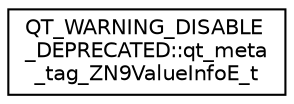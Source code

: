 digraph "Graphical Class Hierarchy"
{
 // LATEX_PDF_SIZE
  edge [fontname="Helvetica",fontsize="10",labelfontname="Helvetica",labelfontsize="10"];
  node [fontname="Helvetica",fontsize="10",shape=record];
  rankdir="LR";
  Node0 [label="QT_WARNING_DISABLE\l_DEPRECATED::qt_meta\l_tag_ZN9ValueInfoE_t",height=0.2,width=0.4,color="black", fillcolor="white", style="filled",URL="$structQT__WARNING__DISABLE__DEPRECATED_1_1qt__meta__tag__ZN9ValueInfoE__t.html",tooltip=" "];
}
